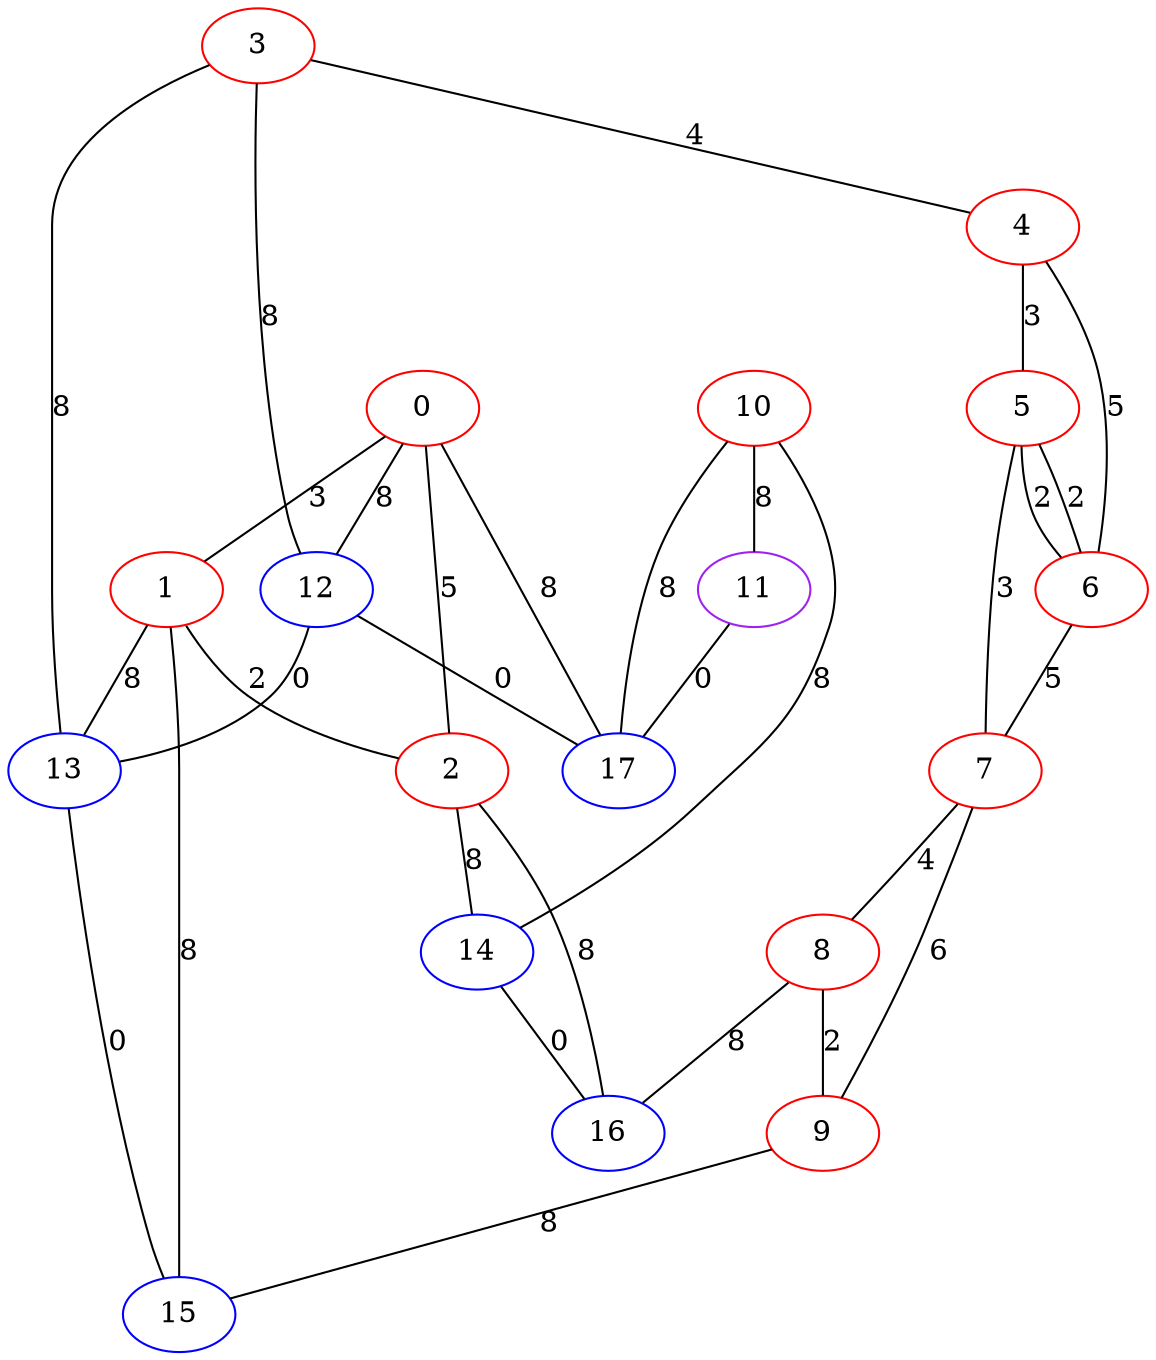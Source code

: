 graph "" {
0 [color=red, weight=1];
1 [color=red, weight=1];
2 [color=red, weight=1];
3 [color=red, weight=1];
4 [color=red, weight=1];
5 [color=red, weight=1];
6 [color=red, weight=1];
7 [color=red, weight=1];
8 [color=red, weight=1];
9 [color=red, weight=1];
10 [color=red, weight=1];
11 [color=purple, weight=4];
12 [color=blue, weight=3];
13 [color=blue, weight=3];
14 [color=blue, weight=3];
15 [color=blue, weight=3];
16 [color=blue, weight=3];
17 [color=blue, weight=3];
0 -- 1  [key=0, label=3];
0 -- 2  [key=0, label=5];
0 -- 12  [key=0, label=8];
0 -- 17  [key=0, label=8];
1 -- 2  [key=0, label=2];
1 -- 13  [key=0, label=8];
1 -- 15  [key=0, label=8];
2 -- 14  [key=0, label=8];
2 -- 16  [key=0, label=8];
3 -- 12  [key=0, label=8];
3 -- 4  [key=0, label=4];
3 -- 13  [key=0, label=8];
4 -- 5  [key=0, label=3];
4 -- 6  [key=0, label=5];
5 -- 6  [key=0, label=2];
5 -- 6  [key=1, label=2];
5 -- 7  [key=0, label=3];
6 -- 7  [key=0, label=5];
7 -- 8  [key=0, label=4];
7 -- 9  [key=0, label=6];
8 -- 16  [key=0, label=8];
8 -- 9  [key=0, label=2];
9 -- 15  [key=0, label=8];
10 -- 17  [key=0, label=8];
10 -- 11  [key=0, label=8];
10 -- 14  [key=0, label=8];
11 -- 17  [key=0, label=0];
12 -- 17  [key=0, label=0];
12 -- 13  [key=0, label=0];
13 -- 15  [key=0, label=0];
14 -- 16  [key=0, label=0];
}
